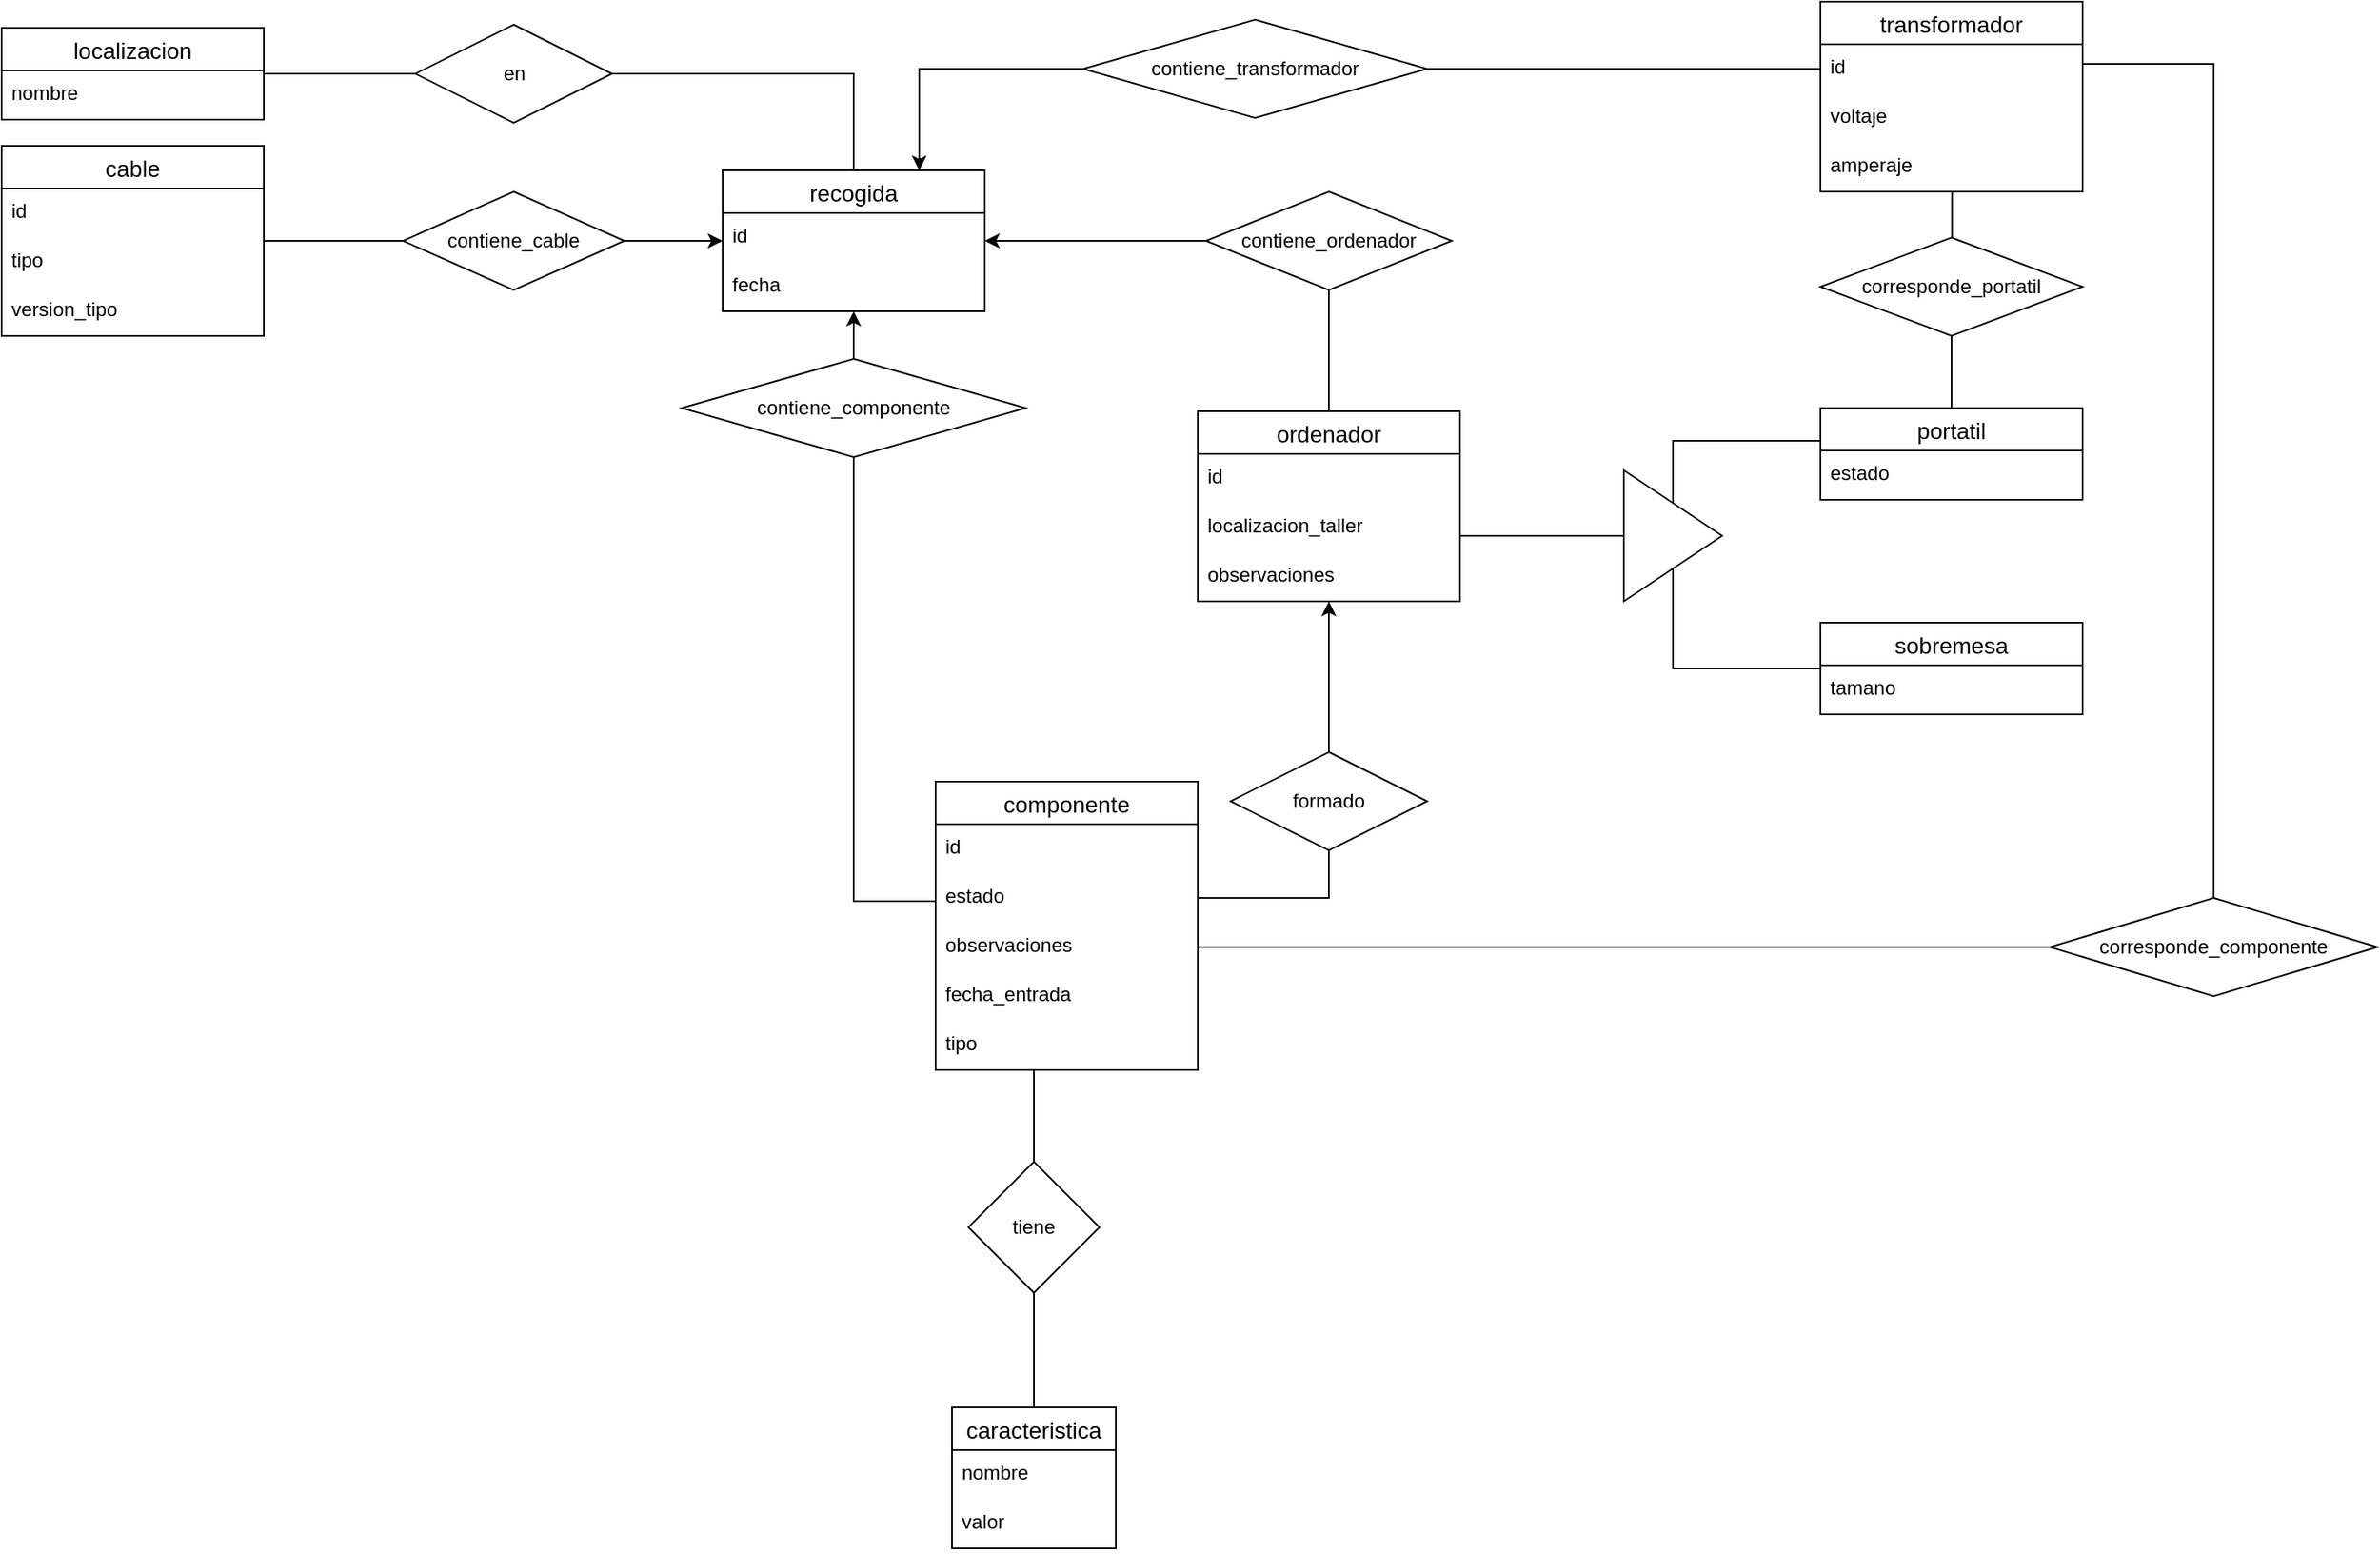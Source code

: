 <mxfile version="13.10.0" type="embed">
    <diagram id="MqsroaE28i_2Dyc1EJq7" name="Page-1">
        <mxGraphModel dx="2424" dy="1979" grid="1" gridSize="10" guides="1" tooltips="1" connect="1" arrows="1" fold="1" page="1" pageScale="1" pageWidth="827" pageHeight="1169" math="0" shadow="0">
            <root>
                <mxCell id="0"/>
                <mxCell id="1" parent="0"/>
                <mxCell id="N7SgdnH1DWZHhyA-m8kh-8" value="ordenador" style="swimlane;fontStyle=0;childLayout=stackLayout;horizontal=1;startSize=26;horizontalStack=0;resizeParent=1;resizeParentMax=0;resizeLast=0;collapsible=1;marginBottom=0;align=center;fontSize=14;" parent="1" vertex="1">
                    <mxGeometry x="-20" y="52" width="160" height="116" as="geometry"/>
                </mxCell>
                <mxCell id="N7SgdnH1DWZHhyA-m8kh-10" value="id" style="text;strokeColor=none;fillColor=none;spacingLeft=4;spacingRight=4;overflow=hidden;rotatable=0;points=[[0,0.5],[1,0.5]];portConstraint=eastwest;fontSize=12;" parent="N7SgdnH1DWZHhyA-m8kh-8" vertex="1">
                    <mxGeometry y="26" width="160" height="30" as="geometry"/>
                </mxCell>
                <mxCell id="N7SgdnH1DWZHhyA-m8kh-11" value="localizacion_taller" style="text;strokeColor=none;fillColor=none;spacingLeft=4;spacingRight=4;overflow=hidden;rotatable=0;points=[[0,0.5],[1,0.5]];portConstraint=eastwest;fontSize=12;" parent="N7SgdnH1DWZHhyA-m8kh-8" vertex="1">
                    <mxGeometry y="56" width="160" height="30" as="geometry"/>
                </mxCell>
                <mxCell id="N7SgdnH1DWZHhyA-m8kh-81" value="observaciones" style="text;strokeColor=none;fillColor=none;spacingLeft=4;spacingRight=4;overflow=hidden;rotatable=0;points=[[0,0.5],[1,0.5]];portConstraint=eastwest;fontSize=12;" parent="N7SgdnH1DWZHhyA-m8kh-8" vertex="1">
                    <mxGeometry y="86" width="160" height="30" as="geometry"/>
                </mxCell>
                <mxCell id="N7SgdnH1DWZHhyA-m8kh-13" value="componente" style="swimlane;fontStyle=0;childLayout=stackLayout;horizontal=1;startSize=26;horizontalStack=0;resizeParent=1;resizeParentMax=0;resizeLast=0;collapsible=1;marginBottom=0;align=center;fontSize=14;" parent="1" vertex="1">
                    <mxGeometry x="-180" y="278" width="160" height="176" as="geometry"/>
                </mxCell>
                <mxCell id="N7SgdnH1DWZHhyA-m8kh-14" value="id&#10;" style="text;strokeColor=none;fillColor=none;spacingLeft=4;spacingRight=4;overflow=hidden;rotatable=0;points=[[0,0.5],[1,0.5]];portConstraint=eastwest;fontSize=12;" parent="N7SgdnH1DWZHhyA-m8kh-13" vertex="1">
                    <mxGeometry y="26" width="160" height="30" as="geometry"/>
                </mxCell>
                <mxCell id="N7SgdnH1DWZHhyA-m8kh-15" value="estado" style="text;strokeColor=none;fillColor=none;spacingLeft=4;spacingRight=4;overflow=hidden;rotatable=0;points=[[0,0.5],[1,0.5]];portConstraint=eastwest;fontSize=12;" parent="N7SgdnH1DWZHhyA-m8kh-13" vertex="1">
                    <mxGeometry y="56" width="160" height="30" as="geometry"/>
                </mxCell>
                <mxCell id="N7SgdnH1DWZHhyA-m8kh-49" value="observaciones" style="text;strokeColor=none;fillColor=none;spacingLeft=4;spacingRight=4;overflow=hidden;rotatable=0;points=[[0,0.5],[1,0.5]];portConstraint=eastwest;fontSize=12;" parent="N7SgdnH1DWZHhyA-m8kh-13" vertex="1">
                    <mxGeometry y="86" width="160" height="30" as="geometry"/>
                </mxCell>
                <mxCell id="N7SgdnH1DWZHhyA-m8kh-109" value="fecha_entrada&#10;" style="text;strokeColor=none;fillColor=none;spacingLeft=4;spacingRight=4;overflow=hidden;rotatable=0;points=[[0,0.5],[1,0.5]];portConstraint=eastwest;fontSize=12;" parent="N7SgdnH1DWZHhyA-m8kh-13" vertex="1">
                    <mxGeometry y="116" width="160" height="30" as="geometry"/>
                </mxCell>
                <mxCell id="7" value="tipo" style="text;strokeColor=none;fillColor=none;spacingLeft=4;spacingRight=4;overflow=hidden;rotatable=0;points=[[0,0.5],[1,0.5]];portConstraint=eastwest;fontSize=12;" vertex="1" parent="N7SgdnH1DWZHhyA-m8kh-13">
                    <mxGeometry y="146" width="160" height="30" as="geometry"/>
                </mxCell>
                <mxCell id="N7SgdnH1DWZHhyA-m8kh-76" style="edgeStyle=orthogonalEdgeStyle;rounded=0;orthogonalLoop=1;jettySize=auto;html=1;endArrow=classic;endFill=1;" parent="1" source="N7SgdnH1DWZHhyA-m8kh-19" target="N7SgdnH1DWZHhyA-m8kh-8" edge="1">
                    <mxGeometry relative="1" as="geometry">
                        <Array as="points">
                            <mxPoint x="60" y="230"/>
                            <mxPoint x="60" y="230"/>
                        </Array>
                    </mxGeometry>
                </mxCell>
                <mxCell id="N7SgdnH1DWZHhyA-m8kh-140" style="edgeStyle=orthogonalEdgeStyle;rounded=0;orthogonalLoop=1;jettySize=auto;html=1;entryX=1;entryY=0.5;entryDx=0;entryDy=0;startArrow=none;startFill=0;endArrow=none;endFill=0;" parent="1" source="N7SgdnH1DWZHhyA-m8kh-19" target="N7SgdnH1DWZHhyA-m8kh-15" edge="1">
                    <mxGeometry relative="1" as="geometry"/>
                </mxCell>
                <mxCell id="N7SgdnH1DWZHhyA-m8kh-19" value="&lt;div&gt;formado&lt;/div&gt;" style="shape=rhombus;perimeter=rhombusPerimeter;whiteSpace=wrap;html=1;align=center;" parent="1" vertex="1">
                    <mxGeometry y="260" width="120" height="60" as="geometry"/>
                </mxCell>
                <mxCell id="N7SgdnH1DWZHhyA-m8kh-138" style="edgeStyle=orthogonalEdgeStyle;rounded=0;orthogonalLoop=1;jettySize=auto;html=1;entryX=0.5;entryY=1;entryDx=0;entryDy=0;startArrow=none;startFill=0;endArrow=none;endFill=0;" parent="1" source="N7SgdnH1DWZHhyA-m8kh-72" target="N7SgdnH1DWZHhyA-m8kh-83" edge="1">
                    <mxGeometry relative="1" as="geometry">
                        <Array as="points">
                            <mxPoint x="270" y="209"/>
                        </Array>
                    </mxGeometry>
                </mxCell>
                <mxCell id="N7SgdnH1DWZHhyA-m8kh-72" value="sobremesa" style="swimlane;fontStyle=0;childLayout=stackLayout;horizontal=1;startSize=26;horizontalStack=0;resizeParent=1;resizeParentMax=0;resizeLast=0;collapsible=1;marginBottom=0;align=center;fontSize=14;" parent="1" vertex="1">
                    <mxGeometry x="360" y="181" width="160" height="56" as="geometry"/>
                </mxCell>
                <mxCell id="N7SgdnH1DWZHhyA-m8kh-75" value="tamano" style="text;strokeColor=none;fillColor=none;spacingLeft=4;spacingRight=4;overflow=hidden;rotatable=0;points=[[0,0.5],[1,0.5]];portConstraint=eastwest;fontSize=12;" parent="N7SgdnH1DWZHhyA-m8kh-72" vertex="1">
                    <mxGeometry y="26" width="160" height="30" as="geometry"/>
                </mxCell>
                <mxCell id="N7SgdnH1DWZHhyA-m8kh-137" style="edgeStyle=orthogonalEdgeStyle;rounded=0;orthogonalLoop=1;jettySize=auto;html=1;entryX=0.5;entryY=0;entryDx=0;entryDy=0;startArrow=none;startFill=0;endArrow=none;endFill=0;" parent="1" source="N7SgdnH1DWZHhyA-m8kh-77" target="N7SgdnH1DWZHhyA-m8kh-83" edge="1">
                    <mxGeometry relative="1" as="geometry">
                        <Array as="points">
                            <mxPoint x="270" y="70"/>
                        </Array>
                    </mxGeometry>
                </mxCell>
                <mxCell id="N7SgdnH1DWZHhyA-m8kh-77" value="portatil" style="swimlane;fontStyle=0;childLayout=stackLayout;horizontal=1;startSize=26;horizontalStack=0;resizeParent=1;resizeParentMax=0;resizeLast=0;collapsible=1;marginBottom=0;align=center;fontSize=14;" parent="1" vertex="1">
                    <mxGeometry x="360" y="50" width="160" height="56" as="geometry"/>
                </mxCell>
                <mxCell id="2" value="estado" style="text;strokeColor=none;fillColor=none;spacingLeft=4;spacingRight=4;overflow=hidden;rotatable=0;points=[[0,0.5],[1,0.5]];portConstraint=eastwest;fontSize=12;" parent="N7SgdnH1DWZHhyA-m8kh-77" vertex="1">
                    <mxGeometry y="26" width="160" height="30" as="geometry"/>
                </mxCell>
                <mxCell id="N7SgdnH1DWZHhyA-m8kh-84" style="edgeStyle=orthogonalEdgeStyle;rounded=0;orthogonalLoop=1;jettySize=auto;html=1;endArrow=none;endFill=0;" parent="1" source="N7SgdnH1DWZHhyA-m8kh-83" target="N7SgdnH1DWZHhyA-m8kh-8" edge="1">
                    <mxGeometry relative="1" as="geometry">
                        <Array as="points">
                            <mxPoint x="200" y="128"/>
                            <mxPoint x="200" y="128"/>
                        </Array>
                    </mxGeometry>
                </mxCell>
                <mxCell id="N7SgdnH1DWZHhyA-m8kh-83" value="" style="triangle;whiteSpace=wrap;html=1;" parent="1" vertex="1">
                    <mxGeometry x="240" y="88" width="60" height="80" as="geometry"/>
                </mxCell>
                <mxCell id="N7SgdnH1DWZHhyA-m8kh-87" value="transformador" style="swimlane;fontStyle=0;childLayout=stackLayout;horizontal=1;startSize=26;horizontalStack=0;resizeParent=1;resizeParentMax=0;resizeLast=0;collapsible=1;marginBottom=0;align=center;fontSize=14;" parent="1" vertex="1">
                    <mxGeometry x="360" y="-198" width="160" height="116" as="geometry"/>
                </mxCell>
                <mxCell id="N7SgdnH1DWZHhyA-m8kh-151" value="id" style="text;strokeColor=none;fillColor=none;spacingLeft=4;spacingRight=4;overflow=hidden;rotatable=0;points=[[0,0.5],[1,0.5]];portConstraint=eastwest;fontSize=12;" parent="N7SgdnH1DWZHhyA-m8kh-87" vertex="1">
                    <mxGeometry y="26" width="160" height="30" as="geometry"/>
                </mxCell>
                <mxCell id="N7SgdnH1DWZHhyA-m8kh-88" value="voltaje" style="text;strokeColor=none;fillColor=none;spacingLeft=4;spacingRight=4;overflow=hidden;rotatable=0;points=[[0,0.5],[1,0.5]];portConstraint=eastwest;fontSize=12;" parent="N7SgdnH1DWZHhyA-m8kh-87" vertex="1">
                    <mxGeometry y="56" width="160" height="30" as="geometry"/>
                </mxCell>
                <mxCell id="N7SgdnH1DWZHhyA-m8kh-89" value="amperaje" style="text;strokeColor=none;fillColor=none;spacingLeft=4;spacingRight=4;overflow=hidden;rotatable=0;points=[[0,0.5],[1,0.5]];portConstraint=eastwest;fontSize=12;" parent="N7SgdnH1DWZHhyA-m8kh-87" vertex="1">
                    <mxGeometry y="86" width="160" height="30" as="geometry"/>
                </mxCell>
                <mxCell id="N7SgdnH1DWZHhyA-m8kh-104" value="cable" style="swimlane;fontStyle=0;childLayout=stackLayout;horizontal=1;startSize=26;horizontalStack=0;resizeParent=1;resizeParentMax=0;resizeLast=0;collapsible=1;marginBottom=0;align=center;fontSize=14;" parent="1" vertex="1">
                    <mxGeometry x="-750" y="-110" width="160" height="116" as="geometry"/>
                </mxCell>
                <mxCell id="N7SgdnH1DWZHhyA-m8kh-106" value="id" style="text;strokeColor=none;fillColor=none;spacingLeft=4;spacingRight=4;overflow=hidden;rotatable=0;points=[[0,0.5],[1,0.5]];portConstraint=eastwest;fontSize=12;" parent="N7SgdnH1DWZHhyA-m8kh-104" vertex="1">
                    <mxGeometry y="26" width="160" height="30" as="geometry"/>
                </mxCell>
                <mxCell id="N7SgdnH1DWZHhyA-m8kh-107" value="tipo" style="text;strokeColor=none;fillColor=none;spacingLeft=4;spacingRight=4;overflow=hidden;rotatable=0;points=[[0,0.5],[1,0.5]];portConstraint=eastwest;fontSize=12;" parent="N7SgdnH1DWZHhyA-m8kh-104" vertex="1">
                    <mxGeometry y="56" width="160" height="30" as="geometry"/>
                </mxCell>
                <mxCell id="N7SgdnH1DWZHhyA-m8kh-110" value="version_tipo" style="text;strokeColor=none;fillColor=none;spacingLeft=4;spacingRight=4;overflow=hidden;rotatable=0;points=[[0,0.5],[1,0.5]];portConstraint=eastwest;fontSize=12;" parent="N7SgdnH1DWZHhyA-m8kh-104" vertex="1">
                    <mxGeometry y="86" width="160" height="30" as="geometry"/>
                </mxCell>
                <mxCell id="N7SgdnH1DWZHhyA-m8kh-134" style="edgeStyle=orthogonalEdgeStyle;rounded=0;orthogonalLoop=1;jettySize=auto;html=1;startArrow=none;startFill=0;endArrow=none;endFill=0;" parent="1" source="N7SgdnH1DWZHhyA-m8kh-111" target="N7SgdnH1DWZHhyA-m8kh-133" edge="1">
                    <mxGeometry relative="1" as="geometry"/>
                </mxCell>
                <mxCell id="N7SgdnH1DWZHhyA-m8kh-111" value="localizacion" style="swimlane;fontStyle=0;childLayout=stackLayout;horizontal=1;startSize=26;horizontalStack=0;resizeParent=1;resizeParentMax=0;resizeLast=0;collapsible=1;marginBottom=0;align=center;fontSize=14;" parent="1" vertex="1">
                    <mxGeometry x="-750" y="-182" width="160" height="56" as="geometry"/>
                </mxCell>
                <mxCell id="N7SgdnH1DWZHhyA-m8kh-112" value="nombre" style="text;strokeColor=none;fillColor=none;spacingLeft=4;spacingRight=4;overflow=hidden;rotatable=0;points=[[0,0.5],[1,0.5]];portConstraint=eastwest;fontSize=12;" parent="N7SgdnH1DWZHhyA-m8kh-111" vertex="1">
                    <mxGeometry y="26" width="160" height="30" as="geometry"/>
                </mxCell>
                <mxCell id="N7SgdnH1DWZHhyA-m8kh-126" style="edgeStyle=orthogonalEdgeStyle;rounded=0;orthogonalLoop=1;jettySize=auto;html=1;endArrow=none;endFill=0;startArrow=classic;startFill=1;" parent="1" source="N7SgdnH1DWZHhyA-m8kh-115" target="N7SgdnH1DWZHhyA-m8kh-125" edge="1">
                    <mxGeometry relative="1" as="geometry">
                        <Array as="points">
                            <mxPoint x="-230" y="80"/>
                            <mxPoint x="-230" y="80"/>
                        </Array>
                    </mxGeometry>
                </mxCell>
                <mxCell id="N7SgdnH1DWZHhyA-m8kh-129" style="edgeStyle=orthogonalEdgeStyle;rounded=0;orthogonalLoop=1;jettySize=auto;html=1;startArrow=classic;startFill=1;endArrow=none;endFill=0;" parent="1" source="N7SgdnH1DWZHhyA-m8kh-115" target="N7SgdnH1DWZHhyA-m8kh-128" edge="1">
                    <mxGeometry relative="1" as="geometry"/>
                </mxCell>
                <mxCell id="N7SgdnH1DWZHhyA-m8kh-115" value="recogida" style="swimlane;fontStyle=0;childLayout=stackLayout;horizontal=1;startSize=26;horizontalStack=0;resizeParent=1;resizeParentMax=0;resizeLast=0;collapsible=1;marginBottom=0;align=center;fontSize=14;" parent="1" vertex="1">
                    <mxGeometry x="-310" y="-95" width="160" height="86" as="geometry"/>
                </mxCell>
                <mxCell id="N7SgdnH1DWZHhyA-m8kh-145" value="id" style="text;strokeColor=none;fillColor=none;spacingLeft=4;spacingRight=4;overflow=hidden;rotatable=0;points=[[0,0.5],[1,0.5]];portConstraint=eastwest;fontSize=12;" parent="N7SgdnH1DWZHhyA-m8kh-115" vertex="1">
                    <mxGeometry y="26" width="160" height="30" as="geometry"/>
                </mxCell>
                <mxCell id="N7SgdnH1DWZHhyA-m8kh-116" value="fecha" style="text;strokeColor=none;fillColor=none;spacingLeft=4;spacingRight=4;overflow=hidden;rotatable=0;points=[[0,0.5],[1,0.5]];portConstraint=eastwest;fontSize=12;" parent="N7SgdnH1DWZHhyA-m8kh-115" vertex="1">
                    <mxGeometry y="56" width="160" height="30" as="geometry"/>
                </mxCell>
                <mxCell id="N7SgdnH1DWZHhyA-m8kh-123" style="edgeStyle=orthogonalEdgeStyle;rounded=0;orthogonalLoop=1;jettySize=auto;html=1;endArrow=none;endFill=0;" parent="1" source="N7SgdnH1DWZHhyA-m8kh-122" target="N7SgdnH1DWZHhyA-m8kh-8" edge="1">
                    <mxGeometry relative="1" as="geometry"/>
                </mxCell>
                <mxCell id="N7SgdnH1DWZHhyA-m8kh-124" style="edgeStyle=orthogonalEdgeStyle;rounded=0;orthogonalLoop=1;jettySize=auto;html=1;endArrow=classic;endFill=1;startArrow=none;startFill=0;" parent="1" source="N7SgdnH1DWZHhyA-m8kh-122" target="N7SgdnH1DWZHhyA-m8kh-115" edge="1">
                    <mxGeometry relative="1" as="geometry"/>
                </mxCell>
                <mxCell id="N7SgdnH1DWZHhyA-m8kh-122" value="contiene_ordenador" style="shape=rhombus;perimeter=rhombusPerimeter;whiteSpace=wrap;html=1;align=center;" parent="1" vertex="1">
                    <mxGeometry x="-15" y="-82" width="150" height="60" as="geometry"/>
                </mxCell>
                <mxCell id="N7SgdnH1DWZHhyA-m8kh-127" style="edgeStyle=orthogonalEdgeStyle;rounded=0;orthogonalLoop=1;jettySize=auto;html=1;endArrow=none;endFill=0;entryX=0;entryY=0.5;entryDx=0;entryDy=0;" parent="1" source="N7SgdnH1DWZHhyA-m8kh-125" target="N7SgdnH1DWZHhyA-m8kh-15" edge="1">
                    <mxGeometry relative="1" as="geometry">
                        <Array as="points">
                            <mxPoint x="-230" y="351"/>
                        </Array>
                    </mxGeometry>
                </mxCell>
                <mxCell id="N7SgdnH1DWZHhyA-m8kh-125" value="&lt;div&gt;contiene_componente&lt;/div&gt;" style="shape=rhombus;perimeter=rhombusPerimeter;whiteSpace=wrap;html=1;align=center;" parent="1" vertex="1">
                    <mxGeometry x="-335" y="20" width="210" height="60" as="geometry"/>
                </mxCell>
                <mxCell id="N7SgdnH1DWZHhyA-m8kh-132" style="edgeStyle=orthogonalEdgeStyle;rounded=0;orthogonalLoop=1;jettySize=auto;html=1;startArrow=none;startFill=0;endArrow=none;endFill=0;" parent="1" source="N7SgdnH1DWZHhyA-m8kh-128" target="N7SgdnH1DWZHhyA-m8kh-104" edge="1">
                    <mxGeometry relative="1" as="geometry"/>
                </mxCell>
                <mxCell id="N7SgdnH1DWZHhyA-m8kh-128" value="contiene_cable" style="shape=rhombus;perimeter=rhombusPerimeter;whiteSpace=wrap;html=1;align=center;" parent="1" vertex="1">
                    <mxGeometry x="-505" y="-82" width="135" height="60" as="geometry"/>
                </mxCell>
                <mxCell id="N7SgdnH1DWZHhyA-m8kh-135" style="edgeStyle=orthogonalEdgeStyle;rounded=0;orthogonalLoop=1;jettySize=auto;html=1;startArrow=none;startFill=0;endArrow=none;endFill=0;" parent="1" source="N7SgdnH1DWZHhyA-m8kh-133" target="N7SgdnH1DWZHhyA-m8kh-115" edge="1">
                    <mxGeometry relative="1" as="geometry">
                        <Array as="points">
                            <mxPoint x="-230" y="-154"/>
                        </Array>
                    </mxGeometry>
                </mxCell>
                <mxCell id="N7SgdnH1DWZHhyA-m8kh-133" value="en" style="shape=rhombus;perimeter=rhombusPerimeter;whiteSpace=wrap;html=1;align=center;" parent="1" vertex="1">
                    <mxGeometry x="-497.5" y="-184" width="120" height="60" as="geometry"/>
                </mxCell>
                <mxCell id="N7SgdnH1DWZHhyA-m8kh-148" style="edgeStyle=orthogonalEdgeStyle;rounded=0;orthogonalLoop=1;jettySize=auto;html=1;startArrow=none;startFill=0;endArrow=none;endFill=0;entryX=0.502;entryY=1.011;entryDx=0;entryDy=0;entryPerimeter=0;" parent="1" source="N7SgdnH1DWZHhyA-m8kh-146" target="N7SgdnH1DWZHhyA-m8kh-89" edge="1">
                    <mxGeometry relative="1" as="geometry">
                        <mxPoint x="580" y="-80" as="targetPoint"/>
                        <Array as="points">
                            <mxPoint x="440" y="-74"/>
                        </Array>
                    </mxGeometry>
                </mxCell>
                <mxCell id="N7SgdnH1DWZHhyA-m8kh-149" style="edgeStyle=orthogonalEdgeStyle;rounded=0;orthogonalLoop=1;jettySize=auto;html=1;startArrow=none;startFill=0;endArrow=none;endFill=0;" parent="1" source="N7SgdnH1DWZHhyA-m8kh-146" target="N7SgdnH1DWZHhyA-m8kh-77" edge="1">
                    <mxGeometry relative="1" as="geometry"/>
                </mxCell>
                <mxCell id="N7SgdnH1DWZHhyA-m8kh-146" value="corresponde_portatil" style="shape=rhombus;perimeter=rhombusPerimeter;whiteSpace=wrap;html=1;align=center;" parent="1" vertex="1">
                    <mxGeometry x="360" y="-54" width="160" height="60" as="geometry"/>
                </mxCell>
                <mxCell id="N7SgdnH1DWZHhyA-m8kh-153" style="edgeStyle=orthogonalEdgeStyle;rounded=0;orthogonalLoop=1;jettySize=auto;html=1;entryX=1;entryY=0.5;entryDx=0;entryDy=0;startArrow=none;startFill=0;endArrow=none;endFill=0;" parent="1" source="N7SgdnH1DWZHhyA-m8kh-152" target="N7SgdnH1DWZHhyA-m8kh-49" edge="1">
                    <mxGeometry relative="1" as="geometry"/>
                </mxCell>
                <mxCell id="N7SgdnH1DWZHhyA-m8kh-154" style="edgeStyle=orthogonalEdgeStyle;rounded=0;orthogonalLoop=1;jettySize=auto;html=1;startArrow=none;startFill=0;endArrow=none;endFill=0;" parent="1" source="N7SgdnH1DWZHhyA-m8kh-152" target="N7SgdnH1DWZHhyA-m8kh-87" edge="1">
                    <mxGeometry relative="1" as="geometry">
                        <Array as="points">
                            <mxPoint x="600" y="-160"/>
                        </Array>
                    </mxGeometry>
                </mxCell>
                <mxCell id="N7SgdnH1DWZHhyA-m8kh-152" value="corresponde_componente" style="shape=rhombus;perimeter=rhombusPerimeter;whiteSpace=wrap;html=1;align=center;" parent="1" vertex="1">
                    <mxGeometry x="500" y="349" width="200" height="60" as="geometry"/>
                </mxCell>
                <mxCell id="N7SgdnH1DWZHhyA-m8kh-158" style="edgeStyle=orthogonalEdgeStyle;rounded=0;orthogonalLoop=1;jettySize=auto;html=1;entryX=0;entryY=0.5;entryDx=0;entryDy=0;startArrow=none;startFill=0;endArrow=none;endFill=0;" parent="1" source="N7SgdnH1DWZHhyA-m8kh-157" target="N7SgdnH1DWZHhyA-m8kh-151" edge="1">
                    <mxGeometry relative="1" as="geometry"/>
                </mxCell>
                <mxCell id="N7SgdnH1DWZHhyA-m8kh-159" style="edgeStyle=orthogonalEdgeStyle;rounded=0;orthogonalLoop=1;jettySize=auto;html=1;entryX=0.75;entryY=0;entryDx=0;entryDy=0;startArrow=none;startFill=0;endArrow=classic;endFill=1;" parent="1" source="N7SgdnH1DWZHhyA-m8kh-157" target="N7SgdnH1DWZHhyA-m8kh-115" edge="1">
                    <mxGeometry relative="1" as="geometry"/>
                </mxCell>
                <mxCell id="N7SgdnH1DWZHhyA-m8kh-157" value="&lt;div&gt;contiene_transformador&lt;/div&gt;" style="shape=rhombus;perimeter=rhombusPerimeter;whiteSpace=wrap;html=1;align=center;" parent="1" vertex="1">
                    <mxGeometry x="-90" y="-187" width="210" height="60" as="geometry"/>
                </mxCell>
                <mxCell id="17" style="edgeStyle=orthogonalEdgeStyle;rounded=0;orthogonalLoop=1;jettySize=auto;html=1;endArrow=none;endFill=0;" edge="1" parent="1" source="10" target="N7SgdnH1DWZHhyA-m8kh-13">
                    <mxGeometry relative="1" as="geometry">
                        <Array as="points">
                            <mxPoint x="-120" y="480"/>
                            <mxPoint x="-120" y="480"/>
                        </Array>
                    </mxGeometry>
                </mxCell>
                <mxCell id="10" value="tiene" style="rhombus;whiteSpace=wrap;html=1;" vertex="1" parent="1">
                    <mxGeometry x="-160" y="510" width="80" height="80" as="geometry"/>
                </mxCell>
                <mxCell id="13" style="edgeStyle=orthogonalEdgeStyle;rounded=0;orthogonalLoop=1;jettySize=auto;html=1;endArrow=none;endFill=0;" edge="1" parent="1" source="12" target="10">
                    <mxGeometry relative="1" as="geometry"/>
                </mxCell>
                <mxCell id="12" value="caracteristica" style="swimlane;fontStyle=0;childLayout=stackLayout;horizontal=1;startSize=26;horizontalStack=0;resizeParent=1;resizeParentMax=0;resizeLast=0;collapsible=1;marginBottom=0;align=center;fontSize=14;" vertex="1" parent="1">
                    <mxGeometry x="-170" y="660" width="100" height="86" as="geometry"/>
                </mxCell>
                <mxCell id="15" value="nombre" style="text;strokeColor=none;fillColor=none;spacingLeft=4;spacingRight=4;overflow=hidden;rotatable=0;points=[[0,0.5],[1,0.5]];portConstraint=eastwest;fontSize=12;" vertex="1" parent="12">
                    <mxGeometry y="26" width="100" height="30" as="geometry"/>
                </mxCell>
                <mxCell id="16" value="valor" style="text;strokeColor=none;fillColor=none;spacingLeft=4;spacingRight=4;overflow=hidden;rotatable=0;points=[[0,0.5],[1,0.5]];portConstraint=eastwest;fontSize=12;" vertex="1" parent="12">
                    <mxGeometry y="56" width="100" height="30" as="geometry"/>
                </mxCell>
            </root>
        </mxGraphModel>
    </diagram>
</mxfile>